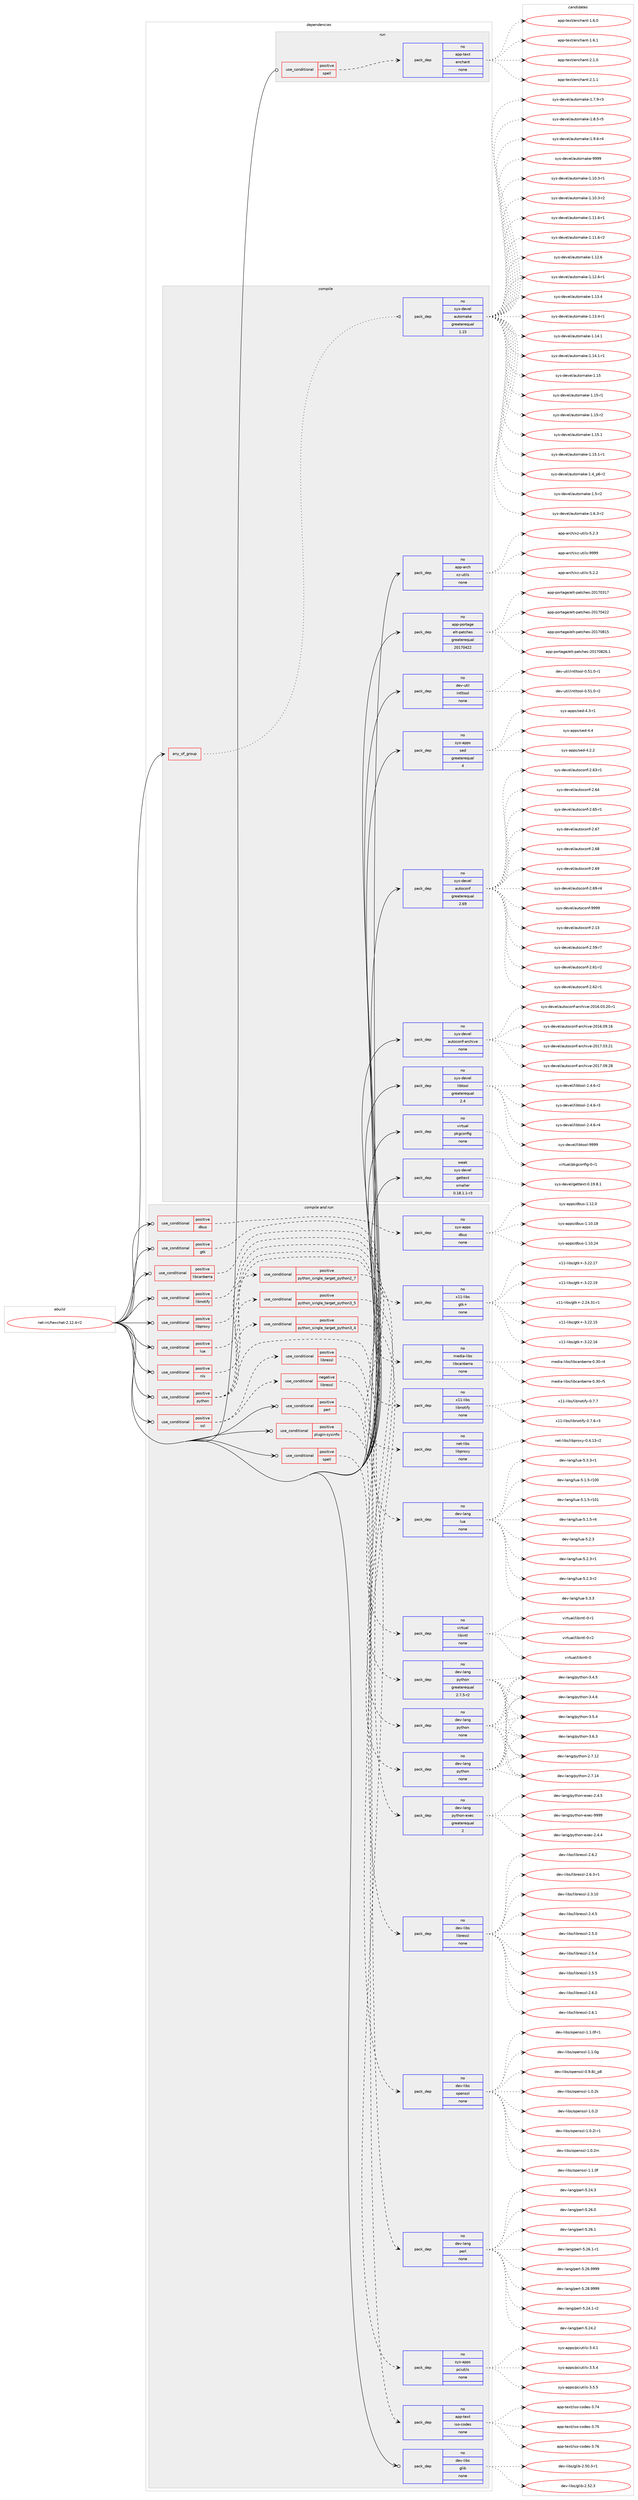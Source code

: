 digraph prolog {

# *************
# Graph options
# *************

newrank=true;
concentrate=true;
compound=true;
graph [rankdir=LR,fontname=Helvetica,fontsize=10,ranksep=1.5];#, ranksep=2.5, nodesep=0.2];
edge  [arrowhead=vee];
node  [fontname=Helvetica,fontsize=10];

# **********
# The ebuild
# **********

subgraph cluster_leftcol {
color=gray;
rank=same;
label=<<i>ebuild</i>>;
id [label="net-irc/hexchat-2.12.4-r2", color=red, width=4, href="../net-irc/hexchat-2.12.4-r2.svg"];
}

# ****************
# The dependencies
# ****************

subgraph cluster_midcol {
color=gray;
label=<<i>dependencies</i>>;
subgraph cluster_compile {
fillcolor="#eeeeee";
style=filled;
label=<<i>compile</i>>;
subgraph any6691 {
dependency414065 [label=<<TABLE BORDER="0" CELLBORDER="1" CELLSPACING="0" CELLPADDING="4"><TR><TD CELLPADDING="10">any_of_group</TD></TR></TABLE>>, shape=none, color=red];subgraph pack304798 {
dependency414066 [label=<<TABLE BORDER="0" CELLBORDER="1" CELLSPACING="0" CELLPADDING="4" WIDTH="220"><TR><TD ROWSPAN="6" CELLPADDING="30">pack_dep</TD></TR><TR><TD WIDTH="110">no</TD></TR><TR><TD>sys-devel</TD></TR><TR><TD>automake</TD></TR><TR><TD>greaterequal</TD></TR><TR><TD>1.15</TD></TR></TABLE>>, shape=none, color=blue];
}
dependency414065:e -> dependency414066:w [weight=20,style="dotted",arrowhead="oinv"];
}
id:e -> dependency414065:w [weight=20,style="solid",arrowhead="vee"];
subgraph pack304799 {
dependency414067 [label=<<TABLE BORDER="0" CELLBORDER="1" CELLSPACING="0" CELLPADDING="4" WIDTH="220"><TR><TD ROWSPAN="6" CELLPADDING="30">pack_dep</TD></TR><TR><TD WIDTH="110">no</TD></TR><TR><TD>app-arch</TD></TR><TR><TD>xz-utils</TD></TR><TR><TD>none</TD></TR><TR><TD></TD></TR></TABLE>>, shape=none, color=blue];
}
id:e -> dependency414067:w [weight=20,style="solid",arrowhead="vee"];
subgraph pack304800 {
dependency414068 [label=<<TABLE BORDER="0" CELLBORDER="1" CELLSPACING="0" CELLPADDING="4" WIDTH="220"><TR><TD ROWSPAN="6" CELLPADDING="30">pack_dep</TD></TR><TR><TD WIDTH="110">no</TD></TR><TR><TD>app-portage</TD></TR><TR><TD>elt-patches</TD></TR><TR><TD>greaterequal</TD></TR><TR><TD>20170422</TD></TR></TABLE>>, shape=none, color=blue];
}
id:e -> dependency414068:w [weight=20,style="solid",arrowhead="vee"];
subgraph pack304801 {
dependency414069 [label=<<TABLE BORDER="0" CELLBORDER="1" CELLSPACING="0" CELLPADDING="4" WIDTH="220"><TR><TD ROWSPAN="6" CELLPADDING="30">pack_dep</TD></TR><TR><TD WIDTH="110">no</TD></TR><TR><TD>dev-util</TD></TR><TR><TD>intltool</TD></TR><TR><TD>none</TD></TR><TR><TD></TD></TR></TABLE>>, shape=none, color=blue];
}
id:e -> dependency414069:w [weight=20,style="solid",arrowhead="vee"];
subgraph pack304802 {
dependency414070 [label=<<TABLE BORDER="0" CELLBORDER="1" CELLSPACING="0" CELLPADDING="4" WIDTH="220"><TR><TD ROWSPAN="6" CELLPADDING="30">pack_dep</TD></TR><TR><TD WIDTH="110">no</TD></TR><TR><TD>sys-apps</TD></TR><TR><TD>sed</TD></TR><TR><TD>greaterequal</TD></TR><TR><TD>4</TD></TR></TABLE>>, shape=none, color=blue];
}
id:e -> dependency414070:w [weight=20,style="solid",arrowhead="vee"];
subgraph pack304803 {
dependency414071 [label=<<TABLE BORDER="0" CELLBORDER="1" CELLSPACING="0" CELLPADDING="4" WIDTH="220"><TR><TD ROWSPAN="6" CELLPADDING="30">pack_dep</TD></TR><TR><TD WIDTH="110">no</TD></TR><TR><TD>sys-devel</TD></TR><TR><TD>autoconf</TD></TR><TR><TD>greaterequal</TD></TR><TR><TD>2.69</TD></TR></TABLE>>, shape=none, color=blue];
}
id:e -> dependency414071:w [weight=20,style="solid",arrowhead="vee"];
subgraph pack304804 {
dependency414072 [label=<<TABLE BORDER="0" CELLBORDER="1" CELLSPACING="0" CELLPADDING="4" WIDTH="220"><TR><TD ROWSPAN="6" CELLPADDING="30">pack_dep</TD></TR><TR><TD WIDTH="110">no</TD></TR><TR><TD>sys-devel</TD></TR><TR><TD>autoconf-archive</TD></TR><TR><TD>none</TD></TR><TR><TD></TD></TR></TABLE>>, shape=none, color=blue];
}
id:e -> dependency414072:w [weight=20,style="solid",arrowhead="vee"];
subgraph pack304805 {
dependency414073 [label=<<TABLE BORDER="0" CELLBORDER="1" CELLSPACING="0" CELLPADDING="4" WIDTH="220"><TR><TD ROWSPAN="6" CELLPADDING="30">pack_dep</TD></TR><TR><TD WIDTH="110">no</TD></TR><TR><TD>sys-devel</TD></TR><TR><TD>libtool</TD></TR><TR><TD>greaterequal</TD></TR><TR><TD>2.4</TD></TR></TABLE>>, shape=none, color=blue];
}
id:e -> dependency414073:w [weight=20,style="solid",arrowhead="vee"];
subgraph pack304806 {
dependency414074 [label=<<TABLE BORDER="0" CELLBORDER="1" CELLSPACING="0" CELLPADDING="4" WIDTH="220"><TR><TD ROWSPAN="6" CELLPADDING="30">pack_dep</TD></TR><TR><TD WIDTH="110">no</TD></TR><TR><TD>virtual</TD></TR><TR><TD>pkgconfig</TD></TR><TR><TD>none</TD></TR><TR><TD></TD></TR></TABLE>>, shape=none, color=blue];
}
id:e -> dependency414074:w [weight=20,style="solid",arrowhead="vee"];
subgraph pack304807 {
dependency414075 [label=<<TABLE BORDER="0" CELLBORDER="1" CELLSPACING="0" CELLPADDING="4" WIDTH="220"><TR><TD ROWSPAN="6" CELLPADDING="30">pack_dep</TD></TR><TR><TD WIDTH="110">weak</TD></TR><TR><TD>sys-devel</TD></TR><TR><TD>gettext</TD></TR><TR><TD>smaller</TD></TR><TR><TD>0.18.1.1-r3</TD></TR></TABLE>>, shape=none, color=blue];
}
id:e -> dependency414075:w [weight=20,style="solid",arrowhead="vee"];
}
subgraph cluster_compileandrun {
fillcolor="#eeeeee";
style=filled;
label=<<i>compile and run</i>>;
subgraph cond102386 {
dependency414076 [label=<<TABLE BORDER="0" CELLBORDER="1" CELLSPACING="0" CELLPADDING="4"><TR><TD ROWSPAN="3" CELLPADDING="10">use_conditional</TD></TR><TR><TD>positive</TD></TR><TR><TD>dbus</TD></TR></TABLE>>, shape=none, color=red];
subgraph pack304808 {
dependency414077 [label=<<TABLE BORDER="0" CELLBORDER="1" CELLSPACING="0" CELLPADDING="4" WIDTH="220"><TR><TD ROWSPAN="6" CELLPADDING="30">pack_dep</TD></TR><TR><TD WIDTH="110">no</TD></TR><TR><TD>sys-apps</TD></TR><TR><TD>dbus</TD></TR><TR><TD>none</TD></TR><TR><TD></TD></TR></TABLE>>, shape=none, color=blue];
}
dependency414076:e -> dependency414077:w [weight=20,style="dashed",arrowhead="vee"];
}
id:e -> dependency414076:w [weight=20,style="solid",arrowhead="odotvee"];
subgraph cond102387 {
dependency414078 [label=<<TABLE BORDER="0" CELLBORDER="1" CELLSPACING="0" CELLPADDING="4"><TR><TD ROWSPAN="3" CELLPADDING="10">use_conditional</TD></TR><TR><TD>positive</TD></TR><TR><TD>gtk</TD></TR></TABLE>>, shape=none, color=red];
subgraph pack304809 {
dependency414079 [label=<<TABLE BORDER="0" CELLBORDER="1" CELLSPACING="0" CELLPADDING="4" WIDTH="220"><TR><TD ROWSPAN="6" CELLPADDING="30">pack_dep</TD></TR><TR><TD WIDTH="110">no</TD></TR><TR><TD>x11-libs</TD></TR><TR><TD>gtk+</TD></TR><TR><TD>none</TD></TR><TR><TD></TD></TR></TABLE>>, shape=none, color=blue];
}
dependency414078:e -> dependency414079:w [weight=20,style="dashed",arrowhead="vee"];
}
id:e -> dependency414078:w [weight=20,style="solid",arrowhead="odotvee"];
subgraph cond102388 {
dependency414080 [label=<<TABLE BORDER="0" CELLBORDER="1" CELLSPACING="0" CELLPADDING="4"><TR><TD ROWSPAN="3" CELLPADDING="10">use_conditional</TD></TR><TR><TD>positive</TD></TR><TR><TD>libcanberra</TD></TR></TABLE>>, shape=none, color=red];
subgraph pack304810 {
dependency414081 [label=<<TABLE BORDER="0" CELLBORDER="1" CELLSPACING="0" CELLPADDING="4" WIDTH="220"><TR><TD ROWSPAN="6" CELLPADDING="30">pack_dep</TD></TR><TR><TD WIDTH="110">no</TD></TR><TR><TD>media-libs</TD></TR><TR><TD>libcanberra</TD></TR><TR><TD>none</TD></TR><TR><TD></TD></TR></TABLE>>, shape=none, color=blue];
}
dependency414080:e -> dependency414081:w [weight=20,style="dashed",arrowhead="vee"];
}
id:e -> dependency414080:w [weight=20,style="solid",arrowhead="odotvee"];
subgraph cond102389 {
dependency414082 [label=<<TABLE BORDER="0" CELLBORDER="1" CELLSPACING="0" CELLPADDING="4"><TR><TD ROWSPAN="3" CELLPADDING="10">use_conditional</TD></TR><TR><TD>positive</TD></TR><TR><TD>libnotify</TD></TR></TABLE>>, shape=none, color=red];
subgraph pack304811 {
dependency414083 [label=<<TABLE BORDER="0" CELLBORDER="1" CELLSPACING="0" CELLPADDING="4" WIDTH="220"><TR><TD ROWSPAN="6" CELLPADDING="30">pack_dep</TD></TR><TR><TD WIDTH="110">no</TD></TR><TR><TD>x11-libs</TD></TR><TR><TD>libnotify</TD></TR><TR><TD>none</TD></TR><TR><TD></TD></TR></TABLE>>, shape=none, color=blue];
}
dependency414082:e -> dependency414083:w [weight=20,style="dashed",arrowhead="vee"];
}
id:e -> dependency414082:w [weight=20,style="solid",arrowhead="odotvee"];
subgraph cond102390 {
dependency414084 [label=<<TABLE BORDER="0" CELLBORDER="1" CELLSPACING="0" CELLPADDING="4"><TR><TD ROWSPAN="3" CELLPADDING="10">use_conditional</TD></TR><TR><TD>positive</TD></TR><TR><TD>libproxy</TD></TR></TABLE>>, shape=none, color=red];
subgraph pack304812 {
dependency414085 [label=<<TABLE BORDER="0" CELLBORDER="1" CELLSPACING="0" CELLPADDING="4" WIDTH="220"><TR><TD ROWSPAN="6" CELLPADDING="30">pack_dep</TD></TR><TR><TD WIDTH="110">no</TD></TR><TR><TD>net-libs</TD></TR><TR><TD>libproxy</TD></TR><TR><TD>none</TD></TR><TR><TD></TD></TR></TABLE>>, shape=none, color=blue];
}
dependency414084:e -> dependency414085:w [weight=20,style="dashed",arrowhead="vee"];
}
id:e -> dependency414084:w [weight=20,style="solid",arrowhead="odotvee"];
subgraph cond102391 {
dependency414086 [label=<<TABLE BORDER="0" CELLBORDER="1" CELLSPACING="0" CELLPADDING="4"><TR><TD ROWSPAN="3" CELLPADDING="10">use_conditional</TD></TR><TR><TD>positive</TD></TR><TR><TD>lua</TD></TR></TABLE>>, shape=none, color=red];
subgraph pack304813 {
dependency414087 [label=<<TABLE BORDER="0" CELLBORDER="1" CELLSPACING="0" CELLPADDING="4" WIDTH="220"><TR><TD ROWSPAN="6" CELLPADDING="30">pack_dep</TD></TR><TR><TD WIDTH="110">no</TD></TR><TR><TD>dev-lang</TD></TR><TR><TD>lua</TD></TR><TR><TD>none</TD></TR><TR><TD></TD></TR></TABLE>>, shape=none, color=blue];
}
dependency414086:e -> dependency414087:w [weight=20,style="dashed",arrowhead="vee"];
}
id:e -> dependency414086:w [weight=20,style="solid",arrowhead="odotvee"];
subgraph cond102392 {
dependency414088 [label=<<TABLE BORDER="0" CELLBORDER="1" CELLSPACING="0" CELLPADDING="4"><TR><TD ROWSPAN="3" CELLPADDING="10">use_conditional</TD></TR><TR><TD>positive</TD></TR><TR><TD>nls</TD></TR></TABLE>>, shape=none, color=red];
subgraph pack304814 {
dependency414089 [label=<<TABLE BORDER="0" CELLBORDER="1" CELLSPACING="0" CELLPADDING="4" WIDTH="220"><TR><TD ROWSPAN="6" CELLPADDING="30">pack_dep</TD></TR><TR><TD WIDTH="110">no</TD></TR><TR><TD>virtual</TD></TR><TR><TD>libintl</TD></TR><TR><TD>none</TD></TR><TR><TD></TD></TR></TABLE>>, shape=none, color=blue];
}
dependency414088:e -> dependency414089:w [weight=20,style="dashed",arrowhead="vee"];
}
id:e -> dependency414088:w [weight=20,style="solid",arrowhead="odotvee"];
subgraph cond102393 {
dependency414090 [label=<<TABLE BORDER="0" CELLBORDER="1" CELLSPACING="0" CELLPADDING="4"><TR><TD ROWSPAN="3" CELLPADDING="10">use_conditional</TD></TR><TR><TD>positive</TD></TR><TR><TD>perl</TD></TR></TABLE>>, shape=none, color=red];
subgraph pack304815 {
dependency414091 [label=<<TABLE BORDER="0" CELLBORDER="1" CELLSPACING="0" CELLPADDING="4" WIDTH="220"><TR><TD ROWSPAN="6" CELLPADDING="30">pack_dep</TD></TR><TR><TD WIDTH="110">no</TD></TR><TR><TD>dev-lang</TD></TR><TR><TD>perl</TD></TR><TR><TD>none</TD></TR><TR><TD></TD></TR></TABLE>>, shape=none, color=blue];
}
dependency414090:e -> dependency414091:w [weight=20,style="dashed",arrowhead="vee"];
}
id:e -> dependency414090:w [weight=20,style="solid",arrowhead="odotvee"];
subgraph cond102394 {
dependency414092 [label=<<TABLE BORDER="0" CELLBORDER="1" CELLSPACING="0" CELLPADDING="4"><TR><TD ROWSPAN="3" CELLPADDING="10">use_conditional</TD></TR><TR><TD>positive</TD></TR><TR><TD>plugin-sysinfo</TD></TR></TABLE>>, shape=none, color=red];
subgraph pack304816 {
dependency414093 [label=<<TABLE BORDER="0" CELLBORDER="1" CELLSPACING="0" CELLPADDING="4" WIDTH="220"><TR><TD ROWSPAN="6" CELLPADDING="30">pack_dep</TD></TR><TR><TD WIDTH="110">no</TD></TR><TR><TD>sys-apps</TD></TR><TR><TD>pciutils</TD></TR><TR><TD>none</TD></TR><TR><TD></TD></TR></TABLE>>, shape=none, color=blue];
}
dependency414092:e -> dependency414093:w [weight=20,style="dashed",arrowhead="vee"];
}
id:e -> dependency414092:w [weight=20,style="solid",arrowhead="odotvee"];
subgraph cond102395 {
dependency414094 [label=<<TABLE BORDER="0" CELLBORDER="1" CELLSPACING="0" CELLPADDING="4"><TR><TD ROWSPAN="3" CELLPADDING="10">use_conditional</TD></TR><TR><TD>positive</TD></TR><TR><TD>python</TD></TR></TABLE>>, shape=none, color=red];
subgraph cond102396 {
dependency414095 [label=<<TABLE BORDER="0" CELLBORDER="1" CELLSPACING="0" CELLPADDING="4"><TR><TD ROWSPAN="3" CELLPADDING="10">use_conditional</TD></TR><TR><TD>positive</TD></TR><TR><TD>python_single_target_python2_7</TD></TR></TABLE>>, shape=none, color=red];
subgraph pack304817 {
dependency414096 [label=<<TABLE BORDER="0" CELLBORDER="1" CELLSPACING="0" CELLPADDING="4" WIDTH="220"><TR><TD ROWSPAN="6" CELLPADDING="30">pack_dep</TD></TR><TR><TD WIDTH="110">no</TD></TR><TR><TD>dev-lang</TD></TR><TR><TD>python</TD></TR><TR><TD>greaterequal</TD></TR><TR><TD>2.7.5-r2</TD></TR></TABLE>>, shape=none, color=blue];
}
dependency414095:e -> dependency414096:w [weight=20,style="dashed",arrowhead="vee"];
}
dependency414094:e -> dependency414095:w [weight=20,style="dashed",arrowhead="vee"];
subgraph cond102397 {
dependency414097 [label=<<TABLE BORDER="0" CELLBORDER="1" CELLSPACING="0" CELLPADDING="4"><TR><TD ROWSPAN="3" CELLPADDING="10">use_conditional</TD></TR><TR><TD>positive</TD></TR><TR><TD>python_single_target_python3_4</TD></TR></TABLE>>, shape=none, color=red];
subgraph pack304818 {
dependency414098 [label=<<TABLE BORDER="0" CELLBORDER="1" CELLSPACING="0" CELLPADDING="4" WIDTH="220"><TR><TD ROWSPAN="6" CELLPADDING="30">pack_dep</TD></TR><TR><TD WIDTH="110">no</TD></TR><TR><TD>dev-lang</TD></TR><TR><TD>python</TD></TR><TR><TD>none</TD></TR><TR><TD></TD></TR></TABLE>>, shape=none, color=blue];
}
dependency414097:e -> dependency414098:w [weight=20,style="dashed",arrowhead="vee"];
}
dependency414094:e -> dependency414097:w [weight=20,style="dashed",arrowhead="vee"];
subgraph cond102398 {
dependency414099 [label=<<TABLE BORDER="0" CELLBORDER="1" CELLSPACING="0" CELLPADDING="4"><TR><TD ROWSPAN="3" CELLPADDING="10">use_conditional</TD></TR><TR><TD>positive</TD></TR><TR><TD>python_single_target_python3_5</TD></TR></TABLE>>, shape=none, color=red];
subgraph pack304819 {
dependency414100 [label=<<TABLE BORDER="0" CELLBORDER="1" CELLSPACING="0" CELLPADDING="4" WIDTH="220"><TR><TD ROWSPAN="6" CELLPADDING="30">pack_dep</TD></TR><TR><TD WIDTH="110">no</TD></TR><TR><TD>dev-lang</TD></TR><TR><TD>python</TD></TR><TR><TD>none</TD></TR><TR><TD></TD></TR></TABLE>>, shape=none, color=blue];
}
dependency414099:e -> dependency414100:w [weight=20,style="dashed",arrowhead="vee"];
}
dependency414094:e -> dependency414099:w [weight=20,style="dashed",arrowhead="vee"];
subgraph pack304820 {
dependency414101 [label=<<TABLE BORDER="0" CELLBORDER="1" CELLSPACING="0" CELLPADDING="4" WIDTH="220"><TR><TD ROWSPAN="6" CELLPADDING="30">pack_dep</TD></TR><TR><TD WIDTH="110">no</TD></TR><TR><TD>dev-lang</TD></TR><TR><TD>python-exec</TD></TR><TR><TD>greaterequal</TD></TR><TR><TD>2</TD></TR></TABLE>>, shape=none, color=blue];
}
dependency414094:e -> dependency414101:w [weight=20,style="dashed",arrowhead="vee"];
}
id:e -> dependency414094:w [weight=20,style="solid",arrowhead="odotvee"];
subgraph cond102399 {
dependency414102 [label=<<TABLE BORDER="0" CELLBORDER="1" CELLSPACING="0" CELLPADDING="4"><TR><TD ROWSPAN="3" CELLPADDING="10">use_conditional</TD></TR><TR><TD>positive</TD></TR><TR><TD>spell</TD></TR></TABLE>>, shape=none, color=red];
subgraph pack304821 {
dependency414103 [label=<<TABLE BORDER="0" CELLBORDER="1" CELLSPACING="0" CELLPADDING="4" WIDTH="220"><TR><TD ROWSPAN="6" CELLPADDING="30">pack_dep</TD></TR><TR><TD WIDTH="110">no</TD></TR><TR><TD>app-text</TD></TR><TR><TD>iso-codes</TD></TR><TR><TD>none</TD></TR><TR><TD></TD></TR></TABLE>>, shape=none, color=blue];
}
dependency414102:e -> dependency414103:w [weight=20,style="dashed",arrowhead="vee"];
}
id:e -> dependency414102:w [weight=20,style="solid",arrowhead="odotvee"];
subgraph cond102400 {
dependency414104 [label=<<TABLE BORDER="0" CELLBORDER="1" CELLSPACING="0" CELLPADDING="4"><TR><TD ROWSPAN="3" CELLPADDING="10">use_conditional</TD></TR><TR><TD>positive</TD></TR><TR><TD>ssl</TD></TR></TABLE>>, shape=none, color=red];
subgraph cond102401 {
dependency414105 [label=<<TABLE BORDER="0" CELLBORDER="1" CELLSPACING="0" CELLPADDING="4"><TR><TD ROWSPAN="3" CELLPADDING="10">use_conditional</TD></TR><TR><TD>negative</TD></TR><TR><TD>libressl</TD></TR></TABLE>>, shape=none, color=red];
subgraph pack304822 {
dependency414106 [label=<<TABLE BORDER="0" CELLBORDER="1" CELLSPACING="0" CELLPADDING="4" WIDTH="220"><TR><TD ROWSPAN="6" CELLPADDING="30">pack_dep</TD></TR><TR><TD WIDTH="110">no</TD></TR><TR><TD>dev-libs</TD></TR><TR><TD>openssl</TD></TR><TR><TD>none</TD></TR><TR><TD></TD></TR></TABLE>>, shape=none, color=blue];
}
dependency414105:e -> dependency414106:w [weight=20,style="dashed",arrowhead="vee"];
}
dependency414104:e -> dependency414105:w [weight=20,style="dashed",arrowhead="vee"];
subgraph cond102402 {
dependency414107 [label=<<TABLE BORDER="0" CELLBORDER="1" CELLSPACING="0" CELLPADDING="4"><TR><TD ROWSPAN="3" CELLPADDING="10">use_conditional</TD></TR><TR><TD>positive</TD></TR><TR><TD>libressl</TD></TR></TABLE>>, shape=none, color=red];
subgraph pack304823 {
dependency414108 [label=<<TABLE BORDER="0" CELLBORDER="1" CELLSPACING="0" CELLPADDING="4" WIDTH="220"><TR><TD ROWSPAN="6" CELLPADDING="30">pack_dep</TD></TR><TR><TD WIDTH="110">no</TD></TR><TR><TD>dev-libs</TD></TR><TR><TD>libressl</TD></TR><TR><TD>none</TD></TR><TR><TD></TD></TR></TABLE>>, shape=none, color=blue];
}
dependency414107:e -> dependency414108:w [weight=20,style="dashed",arrowhead="vee"];
}
dependency414104:e -> dependency414107:w [weight=20,style="dashed",arrowhead="vee"];
}
id:e -> dependency414104:w [weight=20,style="solid",arrowhead="odotvee"];
subgraph pack304824 {
dependency414109 [label=<<TABLE BORDER="0" CELLBORDER="1" CELLSPACING="0" CELLPADDING="4" WIDTH="220"><TR><TD ROWSPAN="6" CELLPADDING="30">pack_dep</TD></TR><TR><TD WIDTH="110">no</TD></TR><TR><TD>dev-libs</TD></TR><TR><TD>glib</TD></TR><TR><TD>none</TD></TR><TR><TD></TD></TR></TABLE>>, shape=none, color=blue];
}
id:e -> dependency414109:w [weight=20,style="solid",arrowhead="odotvee"];
}
subgraph cluster_run {
fillcolor="#eeeeee";
style=filled;
label=<<i>run</i>>;
subgraph cond102403 {
dependency414110 [label=<<TABLE BORDER="0" CELLBORDER="1" CELLSPACING="0" CELLPADDING="4"><TR><TD ROWSPAN="3" CELLPADDING="10">use_conditional</TD></TR><TR><TD>positive</TD></TR><TR><TD>spell</TD></TR></TABLE>>, shape=none, color=red];
subgraph pack304825 {
dependency414111 [label=<<TABLE BORDER="0" CELLBORDER="1" CELLSPACING="0" CELLPADDING="4" WIDTH="220"><TR><TD ROWSPAN="6" CELLPADDING="30">pack_dep</TD></TR><TR><TD WIDTH="110">no</TD></TR><TR><TD>app-text</TD></TR><TR><TD>enchant</TD></TR><TR><TD>none</TD></TR><TR><TD></TD></TR></TABLE>>, shape=none, color=blue];
}
dependency414110:e -> dependency414111:w [weight=20,style="dashed",arrowhead="vee"];
}
id:e -> dependency414110:w [weight=20,style="solid",arrowhead="odot"];
}
}

# **************
# The candidates
# **************

subgraph cluster_choices {
rank=same;
color=gray;
label=<<i>candidates</i>>;

subgraph choice304798 {
color=black;
nodesep=1;
choice11512111545100101118101108479711711611110997107101454946494846514511449 [label="sys-devel/automake-1.10.3-r1", color=red, width=4,href="../sys-devel/automake-1.10.3-r1.svg"];
choice11512111545100101118101108479711711611110997107101454946494846514511450 [label="sys-devel/automake-1.10.3-r2", color=red, width=4,href="../sys-devel/automake-1.10.3-r2.svg"];
choice11512111545100101118101108479711711611110997107101454946494946544511449 [label="sys-devel/automake-1.11.6-r1", color=red, width=4,href="../sys-devel/automake-1.11.6-r1.svg"];
choice11512111545100101118101108479711711611110997107101454946494946544511450 [label="sys-devel/automake-1.11.6-r2", color=red, width=4,href="../sys-devel/automake-1.11.6-r2.svg"];
choice1151211154510010111810110847971171161111099710710145494649504654 [label="sys-devel/automake-1.12.6", color=red, width=4,href="../sys-devel/automake-1.12.6.svg"];
choice11512111545100101118101108479711711611110997107101454946495046544511449 [label="sys-devel/automake-1.12.6-r1", color=red, width=4,href="../sys-devel/automake-1.12.6-r1.svg"];
choice1151211154510010111810110847971171161111099710710145494649514652 [label="sys-devel/automake-1.13.4", color=red, width=4,href="../sys-devel/automake-1.13.4.svg"];
choice11512111545100101118101108479711711611110997107101454946495146524511449 [label="sys-devel/automake-1.13.4-r1", color=red, width=4,href="../sys-devel/automake-1.13.4-r1.svg"];
choice1151211154510010111810110847971171161111099710710145494649524649 [label="sys-devel/automake-1.14.1", color=red, width=4,href="../sys-devel/automake-1.14.1.svg"];
choice11512111545100101118101108479711711611110997107101454946495246494511449 [label="sys-devel/automake-1.14.1-r1", color=red, width=4,href="../sys-devel/automake-1.14.1-r1.svg"];
choice115121115451001011181011084797117116111109971071014549464953 [label="sys-devel/automake-1.15", color=red, width=4,href="../sys-devel/automake-1.15.svg"];
choice1151211154510010111810110847971171161111099710710145494649534511449 [label="sys-devel/automake-1.15-r1", color=red, width=4,href="../sys-devel/automake-1.15-r1.svg"];
choice1151211154510010111810110847971171161111099710710145494649534511450 [label="sys-devel/automake-1.15-r2", color=red, width=4,href="../sys-devel/automake-1.15-r2.svg"];
choice1151211154510010111810110847971171161111099710710145494649534649 [label="sys-devel/automake-1.15.1", color=red, width=4,href="../sys-devel/automake-1.15.1.svg"];
choice11512111545100101118101108479711711611110997107101454946495346494511449 [label="sys-devel/automake-1.15.1-r1", color=red, width=4,href="../sys-devel/automake-1.15.1-r1.svg"];
choice115121115451001011181011084797117116111109971071014549465295112544511450 [label="sys-devel/automake-1.4_p6-r2", color=red, width=4,href="../sys-devel/automake-1.4_p6-r2.svg"];
choice11512111545100101118101108479711711611110997107101454946534511450 [label="sys-devel/automake-1.5-r2", color=red, width=4,href="../sys-devel/automake-1.5-r2.svg"];
choice115121115451001011181011084797117116111109971071014549465446514511450 [label="sys-devel/automake-1.6.3-r2", color=red, width=4,href="../sys-devel/automake-1.6.3-r2.svg"];
choice115121115451001011181011084797117116111109971071014549465546574511451 [label="sys-devel/automake-1.7.9-r3", color=red, width=4,href="../sys-devel/automake-1.7.9-r3.svg"];
choice115121115451001011181011084797117116111109971071014549465646534511453 [label="sys-devel/automake-1.8.5-r5", color=red, width=4,href="../sys-devel/automake-1.8.5-r5.svg"];
choice115121115451001011181011084797117116111109971071014549465746544511452 [label="sys-devel/automake-1.9.6-r4", color=red, width=4,href="../sys-devel/automake-1.9.6-r4.svg"];
choice115121115451001011181011084797117116111109971071014557575757 [label="sys-devel/automake-9999", color=red, width=4,href="../sys-devel/automake-9999.svg"];
dependency414066:e -> choice11512111545100101118101108479711711611110997107101454946494846514511449:w [style=dotted,weight="100"];
dependency414066:e -> choice11512111545100101118101108479711711611110997107101454946494846514511450:w [style=dotted,weight="100"];
dependency414066:e -> choice11512111545100101118101108479711711611110997107101454946494946544511449:w [style=dotted,weight="100"];
dependency414066:e -> choice11512111545100101118101108479711711611110997107101454946494946544511450:w [style=dotted,weight="100"];
dependency414066:e -> choice1151211154510010111810110847971171161111099710710145494649504654:w [style=dotted,weight="100"];
dependency414066:e -> choice11512111545100101118101108479711711611110997107101454946495046544511449:w [style=dotted,weight="100"];
dependency414066:e -> choice1151211154510010111810110847971171161111099710710145494649514652:w [style=dotted,weight="100"];
dependency414066:e -> choice11512111545100101118101108479711711611110997107101454946495146524511449:w [style=dotted,weight="100"];
dependency414066:e -> choice1151211154510010111810110847971171161111099710710145494649524649:w [style=dotted,weight="100"];
dependency414066:e -> choice11512111545100101118101108479711711611110997107101454946495246494511449:w [style=dotted,weight="100"];
dependency414066:e -> choice115121115451001011181011084797117116111109971071014549464953:w [style=dotted,weight="100"];
dependency414066:e -> choice1151211154510010111810110847971171161111099710710145494649534511449:w [style=dotted,weight="100"];
dependency414066:e -> choice1151211154510010111810110847971171161111099710710145494649534511450:w [style=dotted,weight="100"];
dependency414066:e -> choice1151211154510010111810110847971171161111099710710145494649534649:w [style=dotted,weight="100"];
dependency414066:e -> choice11512111545100101118101108479711711611110997107101454946495346494511449:w [style=dotted,weight="100"];
dependency414066:e -> choice115121115451001011181011084797117116111109971071014549465295112544511450:w [style=dotted,weight="100"];
dependency414066:e -> choice11512111545100101118101108479711711611110997107101454946534511450:w [style=dotted,weight="100"];
dependency414066:e -> choice115121115451001011181011084797117116111109971071014549465446514511450:w [style=dotted,weight="100"];
dependency414066:e -> choice115121115451001011181011084797117116111109971071014549465546574511451:w [style=dotted,weight="100"];
dependency414066:e -> choice115121115451001011181011084797117116111109971071014549465646534511453:w [style=dotted,weight="100"];
dependency414066:e -> choice115121115451001011181011084797117116111109971071014549465746544511452:w [style=dotted,weight="100"];
dependency414066:e -> choice115121115451001011181011084797117116111109971071014557575757:w [style=dotted,weight="100"];
}
subgraph choice304799 {
color=black;
nodesep=1;
choice971121124597114991044712012245117116105108115455346504650 [label="app-arch/xz-utils-5.2.2", color=red, width=4,href="../app-arch/xz-utils-5.2.2.svg"];
choice971121124597114991044712012245117116105108115455346504651 [label="app-arch/xz-utils-5.2.3", color=red, width=4,href="../app-arch/xz-utils-5.2.3.svg"];
choice9711211245971149910447120122451171161051081154557575757 [label="app-arch/xz-utils-9999", color=red, width=4,href="../app-arch/xz-utils-9999.svg"];
dependency414067:e -> choice971121124597114991044712012245117116105108115455346504650:w [style=dotted,weight="100"];
dependency414067:e -> choice971121124597114991044712012245117116105108115455346504651:w [style=dotted,weight="100"];
dependency414067:e -> choice9711211245971149910447120122451171161051081154557575757:w [style=dotted,weight="100"];
}
subgraph choice304800 {
color=black;
nodesep=1;
choice97112112451121111141169710310147101108116451129711699104101115455048495548514955 [label="app-portage/elt-patches-20170317", color=red, width=4,href="../app-portage/elt-patches-20170317.svg"];
choice97112112451121111141169710310147101108116451129711699104101115455048495548525050 [label="app-portage/elt-patches-20170422", color=red, width=4,href="../app-portage/elt-patches-20170422.svg"];
choice97112112451121111141169710310147101108116451129711699104101115455048495548564953 [label="app-portage/elt-patches-20170815", color=red, width=4,href="../app-portage/elt-patches-20170815.svg"];
choice971121124511211111411697103101471011081164511297116991041011154550484955485650544649 [label="app-portage/elt-patches-20170826.1", color=red, width=4,href="../app-portage/elt-patches-20170826.1.svg"];
dependency414068:e -> choice97112112451121111141169710310147101108116451129711699104101115455048495548514955:w [style=dotted,weight="100"];
dependency414068:e -> choice97112112451121111141169710310147101108116451129711699104101115455048495548525050:w [style=dotted,weight="100"];
dependency414068:e -> choice97112112451121111141169710310147101108116451129711699104101115455048495548564953:w [style=dotted,weight="100"];
dependency414068:e -> choice971121124511211111411697103101471011081164511297116991041011154550484955485650544649:w [style=dotted,weight="100"];
}
subgraph choice304801 {
color=black;
nodesep=1;
choice1001011184511711610510847105110116108116111111108454846534946484511449 [label="dev-util/intltool-0.51.0-r1", color=red, width=4,href="../dev-util/intltool-0.51.0-r1.svg"];
choice1001011184511711610510847105110116108116111111108454846534946484511450 [label="dev-util/intltool-0.51.0-r2", color=red, width=4,href="../dev-util/intltool-0.51.0-r2.svg"];
dependency414069:e -> choice1001011184511711610510847105110116108116111111108454846534946484511449:w [style=dotted,weight="100"];
dependency414069:e -> choice1001011184511711610510847105110116108116111111108454846534946484511450:w [style=dotted,weight="100"];
}
subgraph choice304802 {
color=black;
nodesep=1;
choice115121115459711211211547115101100455246504650 [label="sys-apps/sed-4.2.2", color=red, width=4,href="../sys-apps/sed-4.2.2.svg"];
choice115121115459711211211547115101100455246514511449 [label="sys-apps/sed-4.3-r1", color=red, width=4,href="../sys-apps/sed-4.3-r1.svg"];
choice11512111545971121121154711510110045524652 [label="sys-apps/sed-4.4", color=red, width=4,href="../sys-apps/sed-4.4.svg"];
dependency414070:e -> choice115121115459711211211547115101100455246504650:w [style=dotted,weight="100"];
dependency414070:e -> choice115121115459711211211547115101100455246514511449:w [style=dotted,weight="100"];
dependency414070:e -> choice11512111545971121121154711510110045524652:w [style=dotted,weight="100"];
}
subgraph choice304803 {
color=black;
nodesep=1;
choice115121115451001011181011084797117116111991111101024550464951 [label="sys-devel/autoconf-2.13", color=red, width=4,href="../sys-devel/autoconf-2.13.svg"];
choice1151211154510010111810110847971171161119911111010245504653574511455 [label="sys-devel/autoconf-2.59-r7", color=red, width=4,href="../sys-devel/autoconf-2.59-r7.svg"];
choice1151211154510010111810110847971171161119911111010245504654494511450 [label="sys-devel/autoconf-2.61-r2", color=red, width=4,href="../sys-devel/autoconf-2.61-r2.svg"];
choice1151211154510010111810110847971171161119911111010245504654504511449 [label="sys-devel/autoconf-2.62-r1", color=red, width=4,href="../sys-devel/autoconf-2.62-r1.svg"];
choice1151211154510010111810110847971171161119911111010245504654514511449 [label="sys-devel/autoconf-2.63-r1", color=red, width=4,href="../sys-devel/autoconf-2.63-r1.svg"];
choice115121115451001011181011084797117116111991111101024550465452 [label="sys-devel/autoconf-2.64", color=red, width=4,href="../sys-devel/autoconf-2.64.svg"];
choice1151211154510010111810110847971171161119911111010245504654534511449 [label="sys-devel/autoconf-2.65-r1", color=red, width=4,href="../sys-devel/autoconf-2.65-r1.svg"];
choice115121115451001011181011084797117116111991111101024550465455 [label="sys-devel/autoconf-2.67", color=red, width=4,href="../sys-devel/autoconf-2.67.svg"];
choice115121115451001011181011084797117116111991111101024550465456 [label="sys-devel/autoconf-2.68", color=red, width=4,href="../sys-devel/autoconf-2.68.svg"];
choice115121115451001011181011084797117116111991111101024550465457 [label="sys-devel/autoconf-2.69", color=red, width=4,href="../sys-devel/autoconf-2.69.svg"];
choice1151211154510010111810110847971171161119911111010245504654574511452 [label="sys-devel/autoconf-2.69-r4", color=red, width=4,href="../sys-devel/autoconf-2.69-r4.svg"];
choice115121115451001011181011084797117116111991111101024557575757 [label="sys-devel/autoconf-9999", color=red, width=4,href="../sys-devel/autoconf-9999.svg"];
dependency414071:e -> choice115121115451001011181011084797117116111991111101024550464951:w [style=dotted,weight="100"];
dependency414071:e -> choice1151211154510010111810110847971171161119911111010245504653574511455:w [style=dotted,weight="100"];
dependency414071:e -> choice1151211154510010111810110847971171161119911111010245504654494511450:w [style=dotted,weight="100"];
dependency414071:e -> choice1151211154510010111810110847971171161119911111010245504654504511449:w [style=dotted,weight="100"];
dependency414071:e -> choice1151211154510010111810110847971171161119911111010245504654514511449:w [style=dotted,weight="100"];
dependency414071:e -> choice115121115451001011181011084797117116111991111101024550465452:w [style=dotted,weight="100"];
dependency414071:e -> choice1151211154510010111810110847971171161119911111010245504654534511449:w [style=dotted,weight="100"];
dependency414071:e -> choice115121115451001011181011084797117116111991111101024550465455:w [style=dotted,weight="100"];
dependency414071:e -> choice115121115451001011181011084797117116111991111101024550465456:w [style=dotted,weight="100"];
dependency414071:e -> choice115121115451001011181011084797117116111991111101024550465457:w [style=dotted,weight="100"];
dependency414071:e -> choice1151211154510010111810110847971171161119911111010245504654574511452:w [style=dotted,weight="100"];
dependency414071:e -> choice115121115451001011181011084797117116111991111101024557575757:w [style=dotted,weight="100"];
}
subgraph choice304804 {
color=black;
nodesep=1;
choice1151211154510010111810110847971171161119911111010245971149910410511810145504849544648514650484511449 [label="sys-devel/autoconf-archive-2016.03.20-r1", color=red, width=4,href="../sys-devel/autoconf-archive-2016.03.20-r1.svg"];
choice115121115451001011181011084797117116111991111101024597114991041051181014550484954464857464954 [label="sys-devel/autoconf-archive-2016.09.16", color=red, width=4,href="../sys-devel/autoconf-archive-2016.09.16.svg"];
choice115121115451001011181011084797117116111991111101024597114991041051181014550484955464851465049 [label="sys-devel/autoconf-archive-2017.03.21", color=red, width=4,href="../sys-devel/autoconf-archive-2017.03.21.svg"];
choice115121115451001011181011084797117116111991111101024597114991041051181014550484955464857465056 [label="sys-devel/autoconf-archive-2017.09.28", color=red, width=4,href="../sys-devel/autoconf-archive-2017.09.28.svg"];
dependency414072:e -> choice1151211154510010111810110847971171161119911111010245971149910410511810145504849544648514650484511449:w [style=dotted,weight="100"];
dependency414072:e -> choice115121115451001011181011084797117116111991111101024597114991041051181014550484954464857464954:w [style=dotted,weight="100"];
dependency414072:e -> choice115121115451001011181011084797117116111991111101024597114991041051181014550484955464851465049:w [style=dotted,weight="100"];
dependency414072:e -> choice115121115451001011181011084797117116111991111101024597114991041051181014550484955464857465056:w [style=dotted,weight="100"];
}
subgraph choice304805 {
color=black;
nodesep=1;
choice1151211154510010111810110847108105981161111111084550465246544511450 [label="sys-devel/libtool-2.4.6-r2", color=red, width=4,href="../sys-devel/libtool-2.4.6-r2.svg"];
choice1151211154510010111810110847108105981161111111084550465246544511451 [label="sys-devel/libtool-2.4.6-r3", color=red, width=4,href="../sys-devel/libtool-2.4.6-r3.svg"];
choice1151211154510010111810110847108105981161111111084550465246544511452 [label="sys-devel/libtool-2.4.6-r4", color=red, width=4,href="../sys-devel/libtool-2.4.6-r4.svg"];
choice1151211154510010111810110847108105981161111111084557575757 [label="sys-devel/libtool-9999", color=red, width=4,href="../sys-devel/libtool-9999.svg"];
dependency414073:e -> choice1151211154510010111810110847108105981161111111084550465246544511450:w [style=dotted,weight="100"];
dependency414073:e -> choice1151211154510010111810110847108105981161111111084550465246544511451:w [style=dotted,weight="100"];
dependency414073:e -> choice1151211154510010111810110847108105981161111111084550465246544511452:w [style=dotted,weight="100"];
dependency414073:e -> choice1151211154510010111810110847108105981161111111084557575757:w [style=dotted,weight="100"];
}
subgraph choice304806 {
color=black;
nodesep=1;
choice11810511411611797108471121071039911111010210510345484511449 [label="virtual/pkgconfig-0-r1", color=red, width=4,href="../virtual/pkgconfig-0-r1.svg"];
dependency414074:e -> choice11810511411611797108471121071039911111010210510345484511449:w [style=dotted,weight="100"];
}
subgraph choice304807 {
color=black;
nodesep=1;
choice1151211154510010111810110847103101116116101120116454846495746564649 [label="sys-devel/gettext-0.19.8.1", color=red, width=4,href="../sys-devel/gettext-0.19.8.1.svg"];
dependency414075:e -> choice1151211154510010111810110847103101116116101120116454846495746564649:w [style=dotted,weight="100"];
}
subgraph choice304808 {
color=black;
nodesep=1;
choice115121115459711211211547100981171154549464948464956 [label="sys-apps/dbus-1.10.18", color=red, width=4,href="../sys-apps/dbus-1.10.18.svg"];
choice115121115459711211211547100981171154549464948465052 [label="sys-apps/dbus-1.10.24", color=red, width=4,href="../sys-apps/dbus-1.10.24.svg"];
choice1151211154597112112115471009811711545494649504648 [label="sys-apps/dbus-1.12.0", color=red, width=4,href="../sys-apps/dbus-1.12.0.svg"];
dependency414077:e -> choice115121115459711211211547100981171154549464948464956:w [style=dotted,weight="100"];
dependency414077:e -> choice115121115459711211211547100981171154549464948465052:w [style=dotted,weight="100"];
dependency414077:e -> choice1151211154597112112115471009811711545494649504648:w [style=dotted,weight="100"];
}
subgraph choice304809 {
color=black;
nodesep=1;
choice12049494510810598115471031161074345504650524651494511449 [label="x11-libs/gtk+-2.24.31-r1", color=red, width=4,href="../x11-libs/gtk+-2.24.31-r1.svg"];
choice1204949451081059811547103116107434551465050464953 [label="x11-libs/gtk+-3.22.15", color=red, width=4,href="../x11-libs/gtk+-3.22.15.svg"];
choice1204949451081059811547103116107434551465050464954 [label="x11-libs/gtk+-3.22.16", color=red, width=4,href="../x11-libs/gtk+-3.22.16.svg"];
choice1204949451081059811547103116107434551465050464955 [label="x11-libs/gtk+-3.22.17", color=red, width=4,href="../x11-libs/gtk+-3.22.17.svg"];
choice1204949451081059811547103116107434551465050464957 [label="x11-libs/gtk+-3.22.19", color=red, width=4,href="../x11-libs/gtk+-3.22.19.svg"];
dependency414079:e -> choice12049494510810598115471031161074345504650524651494511449:w [style=dotted,weight="100"];
dependency414079:e -> choice1204949451081059811547103116107434551465050464953:w [style=dotted,weight="100"];
dependency414079:e -> choice1204949451081059811547103116107434551465050464954:w [style=dotted,weight="100"];
dependency414079:e -> choice1204949451081059811547103116107434551465050464955:w [style=dotted,weight="100"];
dependency414079:e -> choice1204949451081059811547103116107434551465050464957:w [style=dotted,weight="100"];
}
subgraph choice304810 {
color=black;
nodesep=1;
choice10910110010597451081059811547108105989997110981011141149745484651484511452 [label="media-libs/libcanberra-0.30-r4", color=red, width=4,href="../media-libs/libcanberra-0.30-r4.svg"];
choice10910110010597451081059811547108105989997110981011141149745484651484511453 [label="media-libs/libcanberra-0.30-r5", color=red, width=4,href="../media-libs/libcanberra-0.30-r5.svg"];
dependency414081:e -> choice10910110010597451081059811547108105989997110981011141149745484651484511452:w [style=dotted,weight="100"];
dependency414081:e -> choice10910110010597451081059811547108105989997110981011141149745484651484511453:w [style=dotted,weight="100"];
}
subgraph choice304811 {
color=black;
nodesep=1;
choice1204949451081059811547108105981101111161051021214548465546544511451 [label="x11-libs/libnotify-0.7.6-r3", color=red, width=4,href="../x11-libs/libnotify-0.7.6-r3.svg"];
choice120494945108105981154710810598110111116105102121454846554655 [label="x11-libs/libnotify-0.7.7", color=red, width=4,href="../x11-libs/libnotify-0.7.7.svg"];
dependency414083:e -> choice1204949451081059811547108105981101111161051021214548465546544511451:w [style=dotted,weight="100"];
dependency414083:e -> choice120494945108105981154710810598110111116105102121454846554655:w [style=dotted,weight="100"];
}
subgraph choice304812 {
color=black;
nodesep=1;
choice11010111645108105981154710810598112114111120121454846524649514511450 [label="net-libs/libproxy-0.4.13-r2", color=red, width=4,href="../net-libs/libproxy-0.4.13-r2.svg"];
dependency414085:e -> choice11010111645108105981154710810598112114111120121454846524649514511450:w [style=dotted,weight="100"];
}
subgraph choice304813 {
color=black;
nodesep=1;
choice1001011184510897110103471081179745534649465345114494848 [label="dev-lang/lua-5.1.5-r100", color=red, width=4,href="../dev-lang/lua-5.1.5-r100.svg"];
choice1001011184510897110103471081179745534649465345114494849 [label="dev-lang/lua-5.1.5-r101", color=red, width=4,href="../dev-lang/lua-5.1.5-r101.svg"];
choice100101118451089711010347108117974553464946534511452 [label="dev-lang/lua-5.1.5-r4", color=red, width=4,href="../dev-lang/lua-5.1.5-r4.svg"];
choice10010111845108971101034710811797455346504651 [label="dev-lang/lua-5.2.3", color=red, width=4,href="../dev-lang/lua-5.2.3.svg"];
choice100101118451089711010347108117974553465046514511449 [label="dev-lang/lua-5.2.3-r1", color=red, width=4,href="../dev-lang/lua-5.2.3-r1.svg"];
choice100101118451089711010347108117974553465046514511450 [label="dev-lang/lua-5.2.3-r2", color=red, width=4,href="../dev-lang/lua-5.2.3-r2.svg"];
choice10010111845108971101034710811797455346514651 [label="dev-lang/lua-5.3.3", color=red, width=4,href="../dev-lang/lua-5.3.3.svg"];
choice100101118451089711010347108117974553465146514511449 [label="dev-lang/lua-5.3.3-r1", color=red, width=4,href="../dev-lang/lua-5.3.3-r1.svg"];
dependency414087:e -> choice1001011184510897110103471081179745534649465345114494848:w [style=dotted,weight="100"];
dependency414087:e -> choice1001011184510897110103471081179745534649465345114494849:w [style=dotted,weight="100"];
dependency414087:e -> choice100101118451089711010347108117974553464946534511452:w [style=dotted,weight="100"];
dependency414087:e -> choice10010111845108971101034710811797455346504651:w [style=dotted,weight="100"];
dependency414087:e -> choice100101118451089711010347108117974553465046514511449:w [style=dotted,weight="100"];
dependency414087:e -> choice100101118451089711010347108117974553465046514511450:w [style=dotted,weight="100"];
dependency414087:e -> choice10010111845108971101034710811797455346514651:w [style=dotted,weight="100"];
dependency414087:e -> choice100101118451089711010347108117974553465146514511449:w [style=dotted,weight="100"];
}
subgraph choice304814 {
color=black;
nodesep=1;
choice1181051141161179710847108105981051101161084548 [label="virtual/libintl-0", color=red, width=4,href="../virtual/libintl-0.svg"];
choice11810511411611797108471081059810511011610845484511449 [label="virtual/libintl-0-r1", color=red, width=4,href="../virtual/libintl-0-r1.svg"];
choice11810511411611797108471081059810511011610845484511450 [label="virtual/libintl-0-r2", color=red, width=4,href="../virtual/libintl-0-r2.svg"];
dependency414089:e -> choice1181051141161179710847108105981051101161084548:w [style=dotted,weight="100"];
dependency414089:e -> choice11810511411611797108471081059810511011610845484511449:w [style=dotted,weight="100"];
dependency414089:e -> choice11810511411611797108471081059810511011610845484511450:w [style=dotted,weight="100"];
}
subgraph choice304815 {
color=black;
nodesep=1;
choice100101118451089711010347112101114108455346505246494511450 [label="dev-lang/perl-5.24.1-r2", color=red, width=4,href="../dev-lang/perl-5.24.1-r2.svg"];
choice10010111845108971101034711210111410845534650524650 [label="dev-lang/perl-5.24.2", color=red, width=4,href="../dev-lang/perl-5.24.2.svg"];
choice10010111845108971101034711210111410845534650524651 [label="dev-lang/perl-5.24.3", color=red, width=4,href="../dev-lang/perl-5.24.3.svg"];
choice10010111845108971101034711210111410845534650544648 [label="dev-lang/perl-5.26.0", color=red, width=4,href="../dev-lang/perl-5.26.0.svg"];
choice10010111845108971101034711210111410845534650544649 [label="dev-lang/perl-5.26.1", color=red, width=4,href="../dev-lang/perl-5.26.1.svg"];
choice100101118451089711010347112101114108455346505446494511449 [label="dev-lang/perl-5.26.1-r1", color=red, width=4,href="../dev-lang/perl-5.26.1-r1.svg"];
choice10010111845108971101034711210111410845534650544657575757 [label="dev-lang/perl-5.26.9999", color=red, width=4,href="../dev-lang/perl-5.26.9999.svg"];
choice10010111845108971101034711210111410845534650564657575757 [label="dev-lang/perl-5.28.9999", color=red, width=4,href="../dev-lang/perl-5.28.9999.svg"];
dependency414091:e -> choice100101118451089711010347112101114108455346505246494511450:w [style=dotted,weight="100"];
dependency414091:e -> choice10010111845108971101034711210111410845534650524650:w [style=dotted,weight="100"];
dependency414091:e -> choice10010111845108971101034711210111410845534650524651:w [style=dotted,weight="100"];
dependency414091:e -> choice10010111845108971101034711210111410845534650544648:w [style=dotted,weight="100"];
dependency414091:e -> choice10010111845108971101034711210111410845534650544649:w [style=dotted,weight="100"];
dependency414091:e -> choice100101118451089711010347112101114108455346505446494511449:w [style=dotted,weight="100"];
dependency414091:e -> choice10010111845108971101034711210111410845534650544657575757:w [style=dotted,weight="100"];
dependency414091:e -> choice10010111845108971101034711210111410845534650564657575757:w [style=dotted,weight="100"];
}
subgraph choice304816 {
color=black;
nodesep=1;
choice11512111545971121121154711299105117116105108115455146524649 [label="sys-apps/pciutils-3.4.1", color=red, width=4,href="../sys-apps/pciutils-3.4.1.svg"];
choice11512111545971121121154711299105117116105108115455146534652 [label="sys-apps/pciutils-3.5.4", color=red, width=4,href="../sys-apps/pciutils-3.5.4.svg"];
choice11512111545971121121154711299105117116105108115455146534653 [label="sys-apps/pciutils-3.5.5", color=red, width=4,href="../sys-apps/pciutils-3.5.5.svg"];
dependency414093:e -> choice11512111545971121121154711299105117116105108115455146524649:w [style=dotted,weight="100"];
dependency414093:e -> choice11512111545971121121154711299105117116105108115455146534652:w [style=dotted,weight="100"];
dependency414093:e -> choice11512111545971121121154711299105117116105108115455146534653:w [style=dotted,weight="100"];
}
subgraph choice304817 {
color=black;
nodesep=1;
choice10010111845108971101034711212111610411111045504655464950 [label="dev-lang/python-2.7.12", color=red, width=4,href="../dev-lang/python-2.7.12.svg"];
choice10010111845108971101034711212111610411111045504655464952 [label="dev-lang/python-2.7.14", color=red, width=4,href="../dev-lang/python-2.7.14.svg"];
choice100101118451089711010347112121116104111110455146524653 [label="dev-lang/python-3.4.5", color=red, width=4,href="../dev-lang/python-3.4.5.svg"];
choice100101118451089711010347112121116104111110455146524654 [label="dev-lang/python-3.4.6", color=red, width=4,href="../dev-lang/python-3.4.6.svg"];
choice100101118451089711010347112121116104111110455146534652 [label="dev-lang/python-3.5.4", color=red, width=4,href="../dev-lang/python-3.5.4.svg"];
choice100101118451089711010347112121116104111110455146544651 [label="dev-lang/python-3.6.3", color=red, width=4,href="../dev-lang/python-3.6.3.svg"];
dependency414096:e -> choice10010111845108971101034711212111610411111045504655464950:w [style=dotted,weight="100"];
dependency414096:e -> choice10010111845108971101034711212111610411111045504655464952:w [style=dotted,weight="100"];
dependency414096:e -> choice100101118451089711010347112121116104111110455146524653:w [style=dotted,weight="100"];
dependency414096:e -> choice100101118451089711010347112121116104111110455146524654:w [style=dotted,weight="100"];
dependency414096:e -> choice100101118451089711010347112121116104111110455146534652:w [style=dotted,weight="100"];
dependency414096:e -> choice100101118451089711010347112121116104111110455146544651:w [style=dotted,weight="100"];
}
subgraph choice304818 {
color=black;
nodesep=1;
choice10010111845108971101034711212111610411111045504655464950 [label="dev-lang/python-2.7.12", color=red, width=4,href="../dev-lang/python-2.7.12.svg"];
choice10010111845108971101034711212111610411111045504655464952 [label="dev-lang/python-2.7.14", color=red, width=4,href="../dev-lang/python-2.7.14.svg"];
choice100101118451089711010347112121116104111110455146524653 [label="dev-lang/python-3.4.5", color=red, width=4,href="../dev-lang/python-3.4.5.svg"];
choice100101118451089711010347112121116104111110455146524654 [label="dev-lang/python-3.4.6", color=red, width=4,href="../dev-lang/python-3.4.6.svg"];
choice100101118451089711010347112121116104111110455146534652 [label="dev-lang/python-3.5.4", color=red, width=4,href="../dev-lang/python-3.5.4.svg"];
choice100101118451089711010347112121116104111110455146544651 [label="dev-lang/python-3.6.3", color=red, width=4,href="../dev-lang/python-3.6.3.svg"];
dependency414098:e -> choice10010111845108971101034711212111610411111045504655464950:w [style=dotted,weight="100"];
dependency414098:e -> choice10010111845108971101034711212111610411111045504655464952:w [style=dotted,weight="100"];
dependency414098:e -> choice100101118451089711010347112121116104111110455146524653:w [style=dotted,weight="100"];
dependency414098:e -> choice100101118451089711010347112121116104111110455146524654:w [style=dotted,weight="100"];
dependency414098:e -> choice100101118451089711010347112121116104111110455146534652:w [style=dotted,weight="100"];
dependency414098:e -> choice100101118451089711010347112121116104111110455146544651:w [style=dotted,weight="100"];
}
subgraph choice304819 {
color=black;
nodesep=1;
choice10010111845108971101034711212111610411111045504655464950 [label="dev-lang/python-2.7.12", color=red, width=4,href="../dev-lang/python-2.7.12.svg"];
choice10010111845108971101034711212111610411111045504655464952 [label="dev-lang/python-2.7.14", color=red, width=4,href="../dev-lang/python-2.7.14.svg"];
choice100101118451089711010347112121116104111110455146524653 [label="dev-lang/python-3.4.5", color=red, width=4,href="../dev-lang/python-3.4.5.svg"];
choice100101118451089711010347112121116104111110455146524654 [label="dev-lang/python-3.4.6", color=red, width=4,href="../dev-lang/python-3.4.6.svg"];
choice100101118451089711010347112121116104111110455146534652 [label="dev-lang/python-3.5.4", color=red, width=4,href="../dev-lang/python-3.5.4.svg"];
choice100101118451089711010347112121116104111110455146544651 [label="dev-lang/python-3.6.3", color=red, width=4,href="../dev-lang/python-3.6.3.svg"];
dependency414100:e -> choice10010111845108971101034711212111610411111045504655464950:w [style=dotted,weight="100"];
dependency414100:e -> choice10010111845108971101034711212111610411111045504655464952:w [style=dotted,weight="100"];
dependency414100:e -> choice100101118451089711010347112121116104111110455146524653:w [style=dotted,weight="100"];
dependency414100:e -> choice100101118451089711010347112121116104111110455146524654:w [style=dotted,weight="100"];
dependency414100:e -> choice100101118451089711010347112121116104111110455146534652:w [style=dotted,weight="100"];
dependency414100:e -> choice100101118451089711010347112121116104111110455146544651:w [style=dotted,weight="100"];
}
subgraph choice304820 {
color=black;
nodesep=1;
choice1001011184510897110103471121211161041111104510112010199455046524652 [label="dev-lang/python-exec-2.4.4", color=red, width=4,href="../dev-lang/python-exec-2.4.4.svg"];
choice1001011184510897110103471121211161041111104510112010199455046524653 [label="dev-lang/python-exec-2.4.5", color=red, width=4,href="../dev-lang/python-exec-2.4.5.svg"];
choice10010111845108971101034711212111610411111045101120101994557575757 [label="dev-lang/python-exec-9999", color=red, width=4,href="../dev-lang/python-exec-9999.svg"];
dependency414101:e -> choice1001011184510897110103471121211161041111104510112010199455046524652:w [style=dotted,weight="100"];
dependency414101:e -> choice1001011184510897110103471121211161041111104510112010199455046524653:w [style=dotted,weight="100"];
dependency414101:e -> choice10010111845108971101034711212111610411111045101120101994557575757:w [style=dotted,weight="100"];
}
subgraph choice304821 {
color=black;
nodesep=1;
choice97112112451161011201164710511511145991111001011154551465552 [label="app-text/iso-codes-3.74", color=red, width=4,href="../app-text/iso-codes-3.74.svg"];
choice97112112451161011201164710511511145991111001011154551465553 [label="app-text/iso-codes-3.75", color=red, width=4,href="../app-text/iso-codes-3.75.svg"];
choice97112112451161011201164710511511145991111001011154551465554 [label="app-text/iso-codes-3.76", color=red, width=4,href="../app-text/iso-codes-3.76.svg"];
dependency414103:e -> choice97112112451161011201164710511511145991111001011154551465552:w [style=dotted,weight="100"];
dependency414103:e -> choice97112112451161011201164710511511145991111001011154551465553:w [style=dotted,weight="100"];
dependency414103:e -> choice97112112451161011201164710511511145991111001011154551465554:w [style=dotted,weight="100"];
}
subgraph choice304822 {
color=black;
nodesep=1;
choice1001011184510810598115471111121011101151151084548465746561229511256 [label="dev-libs/openssl-0.9.8z_p8", color=red, width=4,href="../dev-libs/openssl-0.9.8z_p8.svg"];
choice100101118451081059811547111112101110115115108454946484650107 [label="dev-libs/openssl-1.0.2k", color=red, width=4,href="../dev-libs/openssl-1.0.2k.svg"];
choice100101118451081059811547111112101110115115108454946484650108 [label="dev-libs/openssl-1.0.2l", color=red, width=4,href="../dev-libs/openssl-1.0.2l.svg"];
choice1001011184510810598115471111121011101151151084549464846501084511449 [label="dev-libs/openssl-1.0.2l-r1", color=red, width=4,href="../dev-libs/openssl-1.0.2l-r1.svg"];
choice100101118451081059811547111112101110115115108454946484650109 [label="dev-libs/openssl-1.0.2m", color=red, width=4,href="../dev-libs/openssl-1.0.2m.svg"];
choice100101118451081059811547111112101110115115108454946494648102 [label="dev-libs/openssl-1.1.0f", color=red, width=4,href="../dev-libs/openssl-1.1.0f.svg"];
choice1001011184510810598115471111121011101151151084549464946481024511449 [label="dev-libs/openssl-1.1.0f-r1", color=red, width=4,href="../dev-libs/openssl-1.1.0f-r1.svg"];
choice100101118451081059811547111112101110115115108454946494648103 [label="dev-libs/openssl-1.1.0g", color=red, width=4,href="../dev-libs/openssl-1.1.0g.svg"];
dependency414106:e -> choice1001011184510810598115471111121011101151151084548465746561229511256:w [style=dotted,weight="100"];
dependency414106:e -> choice100101118451081059811547111112101110115115108454946484650107:w [style=dotted,weight="100"];
dependency414106:e -> choice100101118451081059811547111112101110115115108454946484650108:w [style=dotted,weight="100"];
dependency414106:e -> choice1001011184510810598115471111121011101151151084549464846501084511449:w [style=dotted,weight="100"];
dependency414106:e -> choice100101118451081059811547111112101110115115108454946484650109:w [style=dotted,weight="100"];
dependency414106:e -> choice100101118451081059811547111112101110115115108454946494648102:w [style=dotted,weight="100"];
dependency414106:e -> choice1001011184510810598115471111121011101151151084549464946481024511449:w [style=dotted,weight="100"];
dependency414106:e -> choice100101118451081059811547111112101110115115108454946494648103:w [style=dotted,weight="100"];
}
subgraph choice304823 {
color=black;
nodesep=1;
choice1001011184510810598115471081059811410111511510845504651464948 [label="dev-libs/libressl-2.3.10", color=red, width=4,href="../dev-libs/libressl-2.3.10.svg"];
choice10010111845108105981154710810598114101115115108455046524653 [label="dev-libs/libressl-2.4.5", color=red, width=4,href="../dev-libs/libressl-2.4.5.svg"];
choice10010111845108105981154710810598114101115115108455046534648 [label="dev-libs/libressl-2.5.0", color=red, width=4,href="../dev-libs/libressl-2.5.0.svg"];
choice10010111845108105981154710810598114101115115108455046534652 [label="dev-libs/libressl-2.5.4", color=red, width=4,href="../dev-libs/libressl-2.5.4.svg"];
choice10010111845108105981154710810598114101115115108455046534653 [label="dev-libs/libressl-2.5.5", color=red, width=4,href="../dev-libs/libressl-2.5.5.svg"];
choice10010111845108105981154710810598114101115115108455046544648 [label="dev-libs/libressl-2.6.0", color=red, width=4,href="../dev-libs/libressl-2.6.0.svg"];
choice10010111845108105981154710810598114101115115108455046544649 [label="dev-libs/libressl-2.6.1", color=red, width=4,href="../dev-libs/libressl-2.6.1.svg"];
choice10010111845108105981154710810598114101115115108455046544650 [label="dev-libs/libressl-2.6.2", color=red, width=4,href="../dev-libs/libressl-2.6.2.svg"];
choice100101118451081059811547108105981141011151151084550465446514511449 [label="dev-libs/libressl-2.6.3-r1", color=red, width=4,href="../dev-libs/libressl-2.6.3-r1.svg"];
dependency414108:e -> choice1001011184510810598115471081059811410111511510845504651464948:w [style=dotted,weight="100"];
dependency414108:e -> choice10010111845108105981154710810598114101115115108455046524653:w [style=dotted,weight="100"];
dependency414108:e -> choice10010111845108105981154710810598114101115115108455046534648:w [style=dotted,weight="100"];
dependency414108:e -> choice10010111845108105981154710810598114101115115108455046534652:w [style=dotted,weight="100"];
dependency414108:e -> choice10010111845108105981154710810598114101115115108455046534653:w [style=dotted,weight="100"];
dependency414108:e -> choice10010111845108105981154710810598114101115115108455046544648:w [style=dotted,weight="100"];
dependency414108:e -> choice10010111845108105981154710810598114101115115108455046544649:w [style=dotted,weight="100"];
dependency414108:e -> choice10010111845108105981154710810598114101115115108455046544650:w [style=dotted,weight="100"];
dependency414108:e -> choice100101118451081059811547108105981141011151151084550465446514511449:w [style=dotted,weight="100"];
}
subgraph choice304824 {
color=black;
nodesep=1;
choice10010111845108105981154710310810598455046534846514511449 [label="dev-libs/glib-2.50.3-r1", color=red, width=4,href="../dev-libs/glib-2.50.3-r1.svg"];
choice1001011184510810598115471031081059845504653504651 [label="dev-libs/glib-2.52.3", color=red, width=4,href="../dev-libs/glib-2.52.3.svg"];
dependency414109:e -> choice10010111845108105981154710310810598455046534846514511449:w [style=dotted,weight="100"];
dependency414109:e -> choice1001011184510810598115471031081059845504653504651:w [style=dotted,weight="100"];
}
subgraph choice304825 {
color=black;
nodesep=1;
choice9711211245116101120116471011109910497110116454946544648 [label="app-text/enchant-1.6.0", color=red, width=4,href="../app-text/enchant-1.6.0.svg"];
choice9711211245116101120116471011109910497110116454946544649 [label="app-text/enchant-1.6.1", color=red, width=4,href="../app-text/enchant-1.6.1.svg"];
choice9711211245116101120116471011109910497110116455046494648 [label="app-text/enchant-2.1.0", color=red, width=4,href="../app-text/enchant-2.1.0.svg"];
choice9711211245116101120116471011109910497110116455046494649 [label="app-text/enchant-2.1.1", color=red, width=4,href="../app-text/enchant-2.1.1.svg"];
dependency414111:e -> choice9711211245116101120116471011109910497110116454946544648:w [style=dotted,weight="100"];
dependency414111:e -> choice9711211245116101120116471011109910497110116454946544649:w [style=dotted,weight="100"];
dependency414111:e -> choice9711211245116101120116471011109910497110116455046494648:w [style=dotted,weight="100"];
dependency414111:e -> choice9711211245116101120116471011109910497110116455046494649:w [style=dotted,weight="100"];
}
}

}
